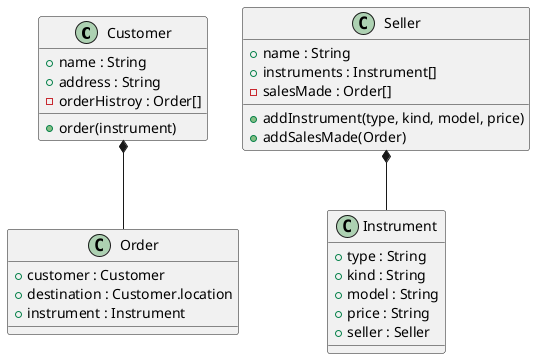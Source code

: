@startuml

class Customer {
    + name : String
    + address : String
    - orderHistroy : Order[]
    + order(instrument)
}


class Seller {
    + name : String
    + instruments : Instrument[]
    - salesMade : Order[]
    + addInstrument(type, kind, model, price)
    + addSalesMade(Order)
}

class Instrument {
    + type : String
    + kind : String
    + model : String
    + price : String
    + seller : Seller
}

class Order {
    + customer : Customer
    + destination : Customer.location
    + instrument : Instrument
}

Customer *-- Order
Seller *-- Instrument

@enduml